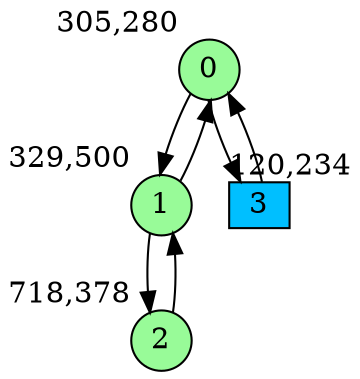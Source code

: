 digraph G {
graph [bgcolor=white]
node [shape=circle, style = filled, fillcolor=white,fixedsize=true, width=0.4, height=0.3 ]
0[xlabel="305,280", pos = "2.89063,3.4375!", fillcolor=palegreen ];
1[xlabel="329,500", pos = "3.26563,0!", fillcolor=palegreen ];
2[xlabel="718,378", pos = "9.34375,1.90625!", fillcolor=palegreen ];
3[xlabel="120,234", pos = "0,4.15625!", fillcolor=deepskyblue, shape=box ];
0->1 ;
0->3 ;
1->0 ;
1->2 ;
2->1 ;
3->0 ;
}
